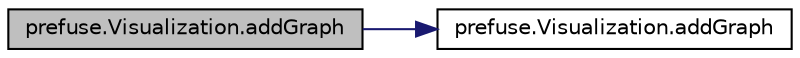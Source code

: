 digraph G
{
  edge [fontname="Helvetica",fontsize="10",labelfontname="Helvetica",labelfontsize="10"];
  node [fontname="Helvetica",fontsize="10",shape=record];
  rankdir="LR";
  Node1 [label="prefuse.Visualization.addGraph",height=0.2,width=0.4,color="black", fillcolor="grey75", style="filled" fontcolor="black"];
  Node1 -> Node2 [color="midnightblue",fontsize="10",style="solid",fontname="Helvetica"];
  Node2 [label="prefuse.Visualization.addGraph",height=0.2,width=0.4,color="black", fillcolor="white", style="filled",URL="$classprefuse_1_1_visualization.html#ad683162b64622b5b27cf525d66e423f5"];
}
